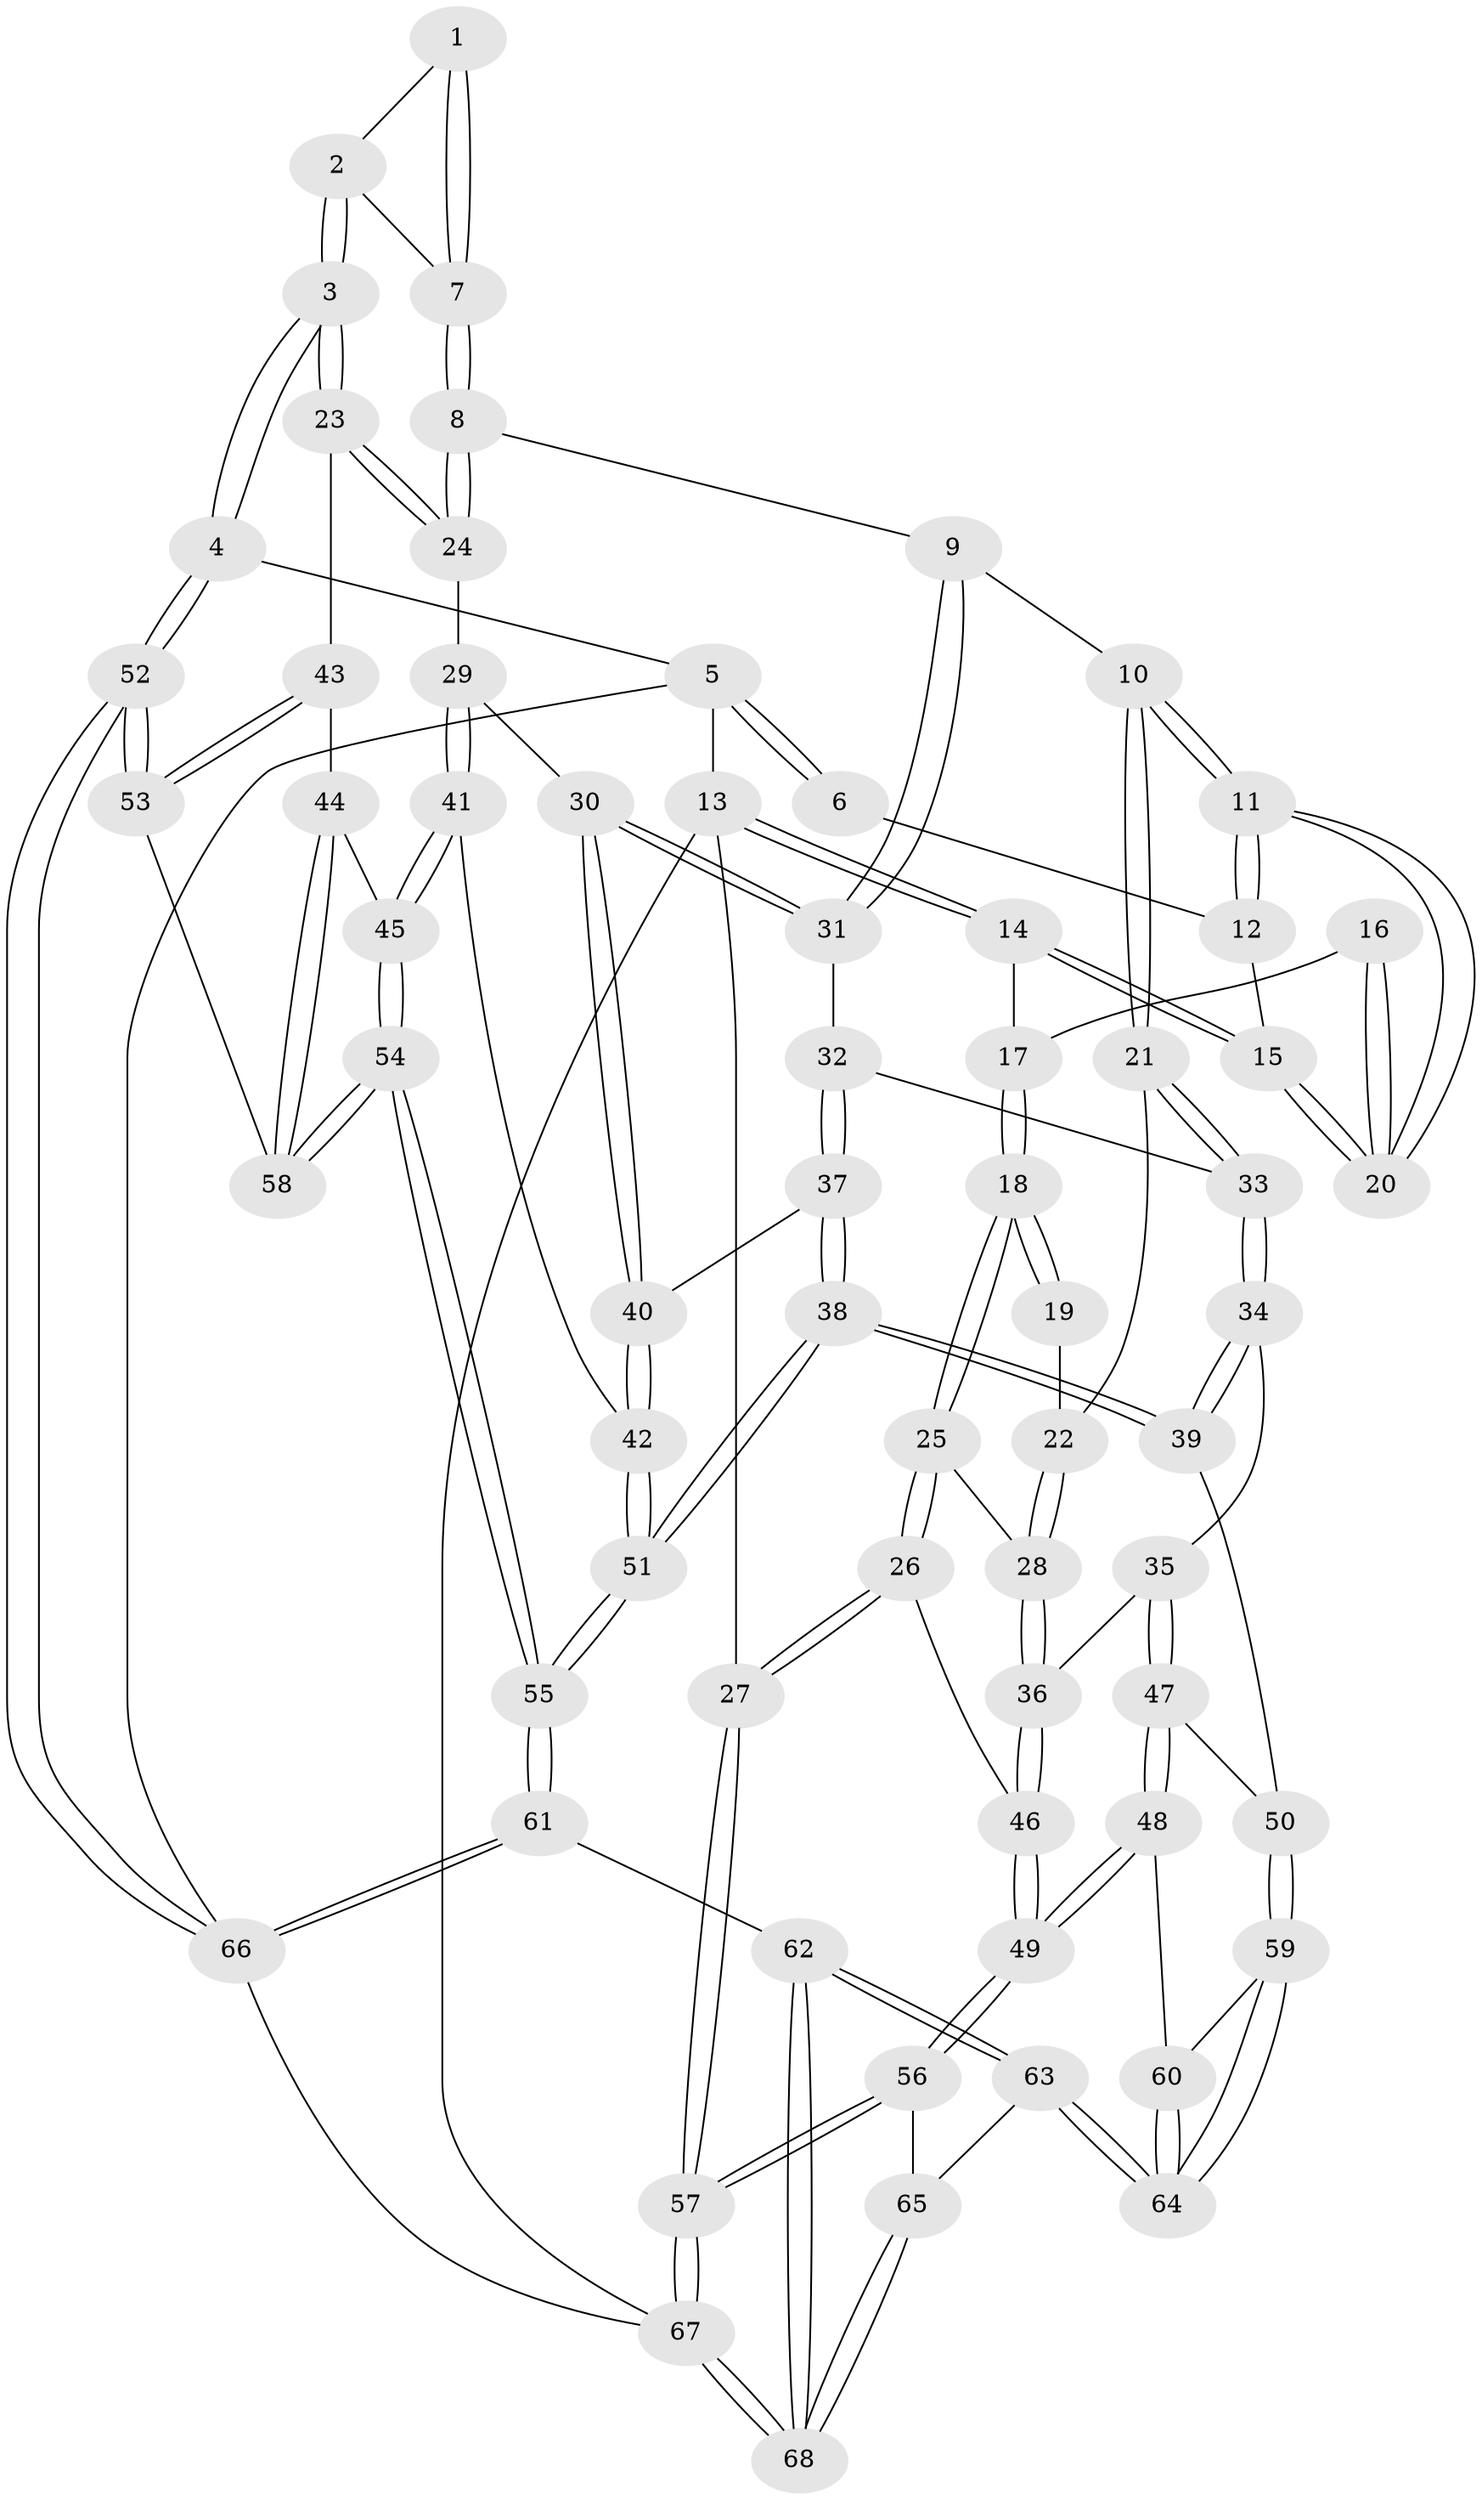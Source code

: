 // coarse degree distribution, {2: 0.23529411764705882, 3: 0.5882352941176471, 5: 0.058823529411764705, 4: 0.11764705882352941}
// Generated by graph-tools (version 1.1) at 2025/43/03/06/25 01:43:21]
// undirected, 68 vertices, 167 edges
graph export_dot {
graph [start="1"]
  node [color=gray90,style=filled];
  1 [pos="+0.7576908441299783+0"];
  2 [pos="+0.8553717557163542+0.13675435878759015"];
  3 [pos="+1+0.4111205744107907"];
  4 [pos="+1+0.403921005166075"];
  5 [pos="+1+0"];
  6 [pos="+0.7369885075273589+0"];
  7 [pos="+0.7933651989201342+0.2660823609012902"];
  8 [pos="+0.7930845950024028+0.3314018607021311"];
  9 [pos="+0.5893106973497931+0.3112159516569469"];
  10 [pos="+0.5481641248033141+0.2918663832101222"];
  11 [pos="+0.5394601149109995+0.268072265359662"];
  12 [pos="+0.6235984706960576+0"];
  13 [pos="+0+0"];
  14 [pos="+0+0"];
  15 [pos="+0+0"];
  16 [pos="+0.29799668310302707+0.25989626961357837"];
  17 [pos="+0+0"];
  18 [pos="+0.19061496623548388+0.4327216230832852"];
  19 [pos="+0.284459086895759+0.29010337063666103"];
  20 [pos="+0.483089085004796+0.2511860786994035"];
  21 [pos="+0.496311850124276+0.36687054269984215"];
  22 [pos="+0.37949962634704815+0.41423962739964454"];
  23 [pos="+1+0.4173232672816806"];
  24 [pos="+0.963650732531028+0.4108688465861221"];
  25 [pos="+0.1934078071434673+0.4801388450221911"];
  26 [pos="+0+0.5620943387538807"];
  27 [pos="+0+0.5793514174051956"];
  28 [pos="+0.22776279826475568+0.4951317238519979"];
  29 [pos="+0.8148466094427311+0.5125971438052286"];
  30 [pos="+0.7244536058627175+0.5435378550222634"];
  31 [pos="+0.6633900955388466+0.5280005418864521"];
  32 [pos="+0.6438588826727699+0.54692773551897"];
  33 [pos="+0.4937989457158511+0.505742936582119"];
  34 [pos="+0.47199895359934785+0.5977034753908329"];
  35 [pos="+0.2602181062921524+0.5415003439363519"];
  36 [pos="+0.254148020252241+0.5337811749099334"];
  37 [pos="+0.6317592871099426+0.5689867117436888"];
  38 [pos="+0.5491363921381175+0.6674749342895409"];
  39 [pos="+0.4920494294713489+0.6439451688629457"];
  40 [pos="+0.7163331884430061+0.6659706646114768"];
  41 [pos="+0.7780126800366349+0.674023025002626"];
  42 [pos="+0.7181469427867205+0.6852643775861352"];
  43 [pos="+0.9508537737888253+0.6117945852055711"];
  44 [pos="+0.8866206434963307+0.6866008667622673"];
  45 [pos="+0.8648087875723309+0.6993270765222303"];
  46 [pos="+0.16167557852342448+0.7095743399192468"];
  47 [pos="+0.28361785247680765+0.6794752805379005"];
  48 [pos="+0.26355869495541756+0.7355852958575773"];
  49 [pos="+0.21457728541272414+0.7753092456248026"];
  50 [pos="+0.4419919731841644+0.6901416058470518"];
  51 [pos="+0.637304543209035+0.7703132410000137"];
  52 [pos="+1+0.8926143617160285"];
  53 [pos="+0.994205821502881+0.8144800638095656"];
  54 [pos="+0.8071661859124735+0.8918262351165933"];
  55 [pos="+0.667516721915447+1"];
  56 [pos="+0.18555678924548608+0.8430374941487803"];
  57 [pos="+0+0.7855794881423351"];
  58 [pos="+0.9697787730994434+0.814881067209369"];
  59 [pos="+0.43679483450563206+0.7057395309930719"];
  60 [pos="+0.34038107793556943+0.7751137486603765"];
  61 [pos="+0.6559599591794081+1"];
  62 [pos="+0.5168414276825787+1"];
  63 [pos="+0.4694452251090992+1"];
  64 [pos="+0.4399801062016213+0.9437738581151518"];
  65 [pos="+0.19998104531645103+0.8726640138365719"];
  66 [pos="+1+1"];
  67 [pos="+0+1"];
  68 [pos="+0+1"];
  1 -- 2;
  1 -- 7;
  1 -- 7;
  2 -- 3;
  2 -- 3;
  2 -- 7;
  3 -- 4;
  3 -- 4;
  3 -- 23;
  3 -- 23;
  4 -- 5;
  4 -- 52;
  4 -- 52;
  5 -- 6;
  5 -- 6;
  5 -- 13;
  5 -- 66;
  6 -- 12;
  7 -- 8;
  7 -- 8;
  8 -- 9;
  8 -- 24;
  8 -- 24;
  9 -- 10;
  9 -- 31;
  9 -- 31;
  10 -- 11;
  10 -- 11;
  10 -- 21;
  10 -- 21;
  11 -- 12;
  11 -- 12;
  11 -- 20;
  11 -- 20;
  12 -- 15;
  13 -- 14;
  13 -- 14;
  13 -- 27;
  13 -- 67;
  14 -- 15;
  14 -- 15;
  14 -- 17;
  15 -- 20;
  15 -- 20;
  16 -- 17;
  16 -- 20;
  16 -- 20;
  17 -- 18;
  17 -- 18;
  18 -- 19;
  18 -- 19;
  18 -- 25;
  18 -- 25;
  19 -- 22;
  21 -- 22;
  21 -- 33;
  21 -- 33;
  22 -- 28;
  22 -- 28;
  23 -- 24;
  23 -- 24;
  23 -- 43;
  24 -- 29;
  25 -- 26;
  25 -- 26;
  25 -- 28;
  26 -- 27;
  26 -- 27;
  26 -- 46;
  27 -- 57;
  27 -- 57;
  28 -- 36;
  28 -- 36;
  29 -- 30;
  29 -- 41;
  29 -- 41;
  30 -- 31;
  30 -- 31;
  30 -- 40;
  30 -- 40;
  31 -- 32;
  32 -- 33;
  32 -- 37;
  32 -- 37;
  33 -- 34;
  33 -- 34;
  34 -- 35;
  34 -- 39;
  34 -- 39;
  35 -- 36;
  35 -- 47;
  35 -- 47;
  36 -- 46;
  36 -- 46;
  37 -- 38;
  37 -- 38;
  37 -- 40;
  38 -- 39;
  38 -- 39;
  38 -- 51;
  38 -- 51;
  39 -- 50;
  40 -- 42;
  40 -- 42;
  41 -- 42;
  41 -- 45;
  41 -- 45;
  42 -- 51;
  42 -- 51;
  43 -- 44;
  43 -- 53;
  43 -- 53;
  44 -- 45;
  44 -- 58;
  44 -- 58;
  45 -- 54;
  45 -- 54;
  46 -- 49;
  46 -- 49;
  47 -- 48;
  47 -- 48;
  47 -- 50;
  48 -- 49;
  48 -- 49;
  48 -- 60;
  49 -- 56;
  49 -- 56;
  50 -- 59;
  50 -- 59;
  51 -- 55;
  51 -- 55;
  52 -- 53;
  52 -- 53;
  52 -- 66;
  52 -- 66;
  53 -- 58;
  54 -- 55;
  54 -- 55;
  54 -- 58;
  54 -- 58;
  55 -- 61;
  55 -- 61;
  56 -- 57;
  56 -- 57;
  56 -- 65;
  57 -- 67;
  57 -- 67;
  59 -- 60;
  59 -- 64;
  59 -- 64;
  60 -- 64;
  60 -- 64;
  61 -- 62;
  61 -- 66;
  61 -- 66;
  62 -- 63;
  62 -- 63;
  62 -- 68;
  62 -- 68;
  63 -- 64;
  63 -- 64;
  63 -- 65;
  65 -- 68;
  65 -- 68;
  66 -- 67;
  67 -- 68;
  67 -- 68;
}
